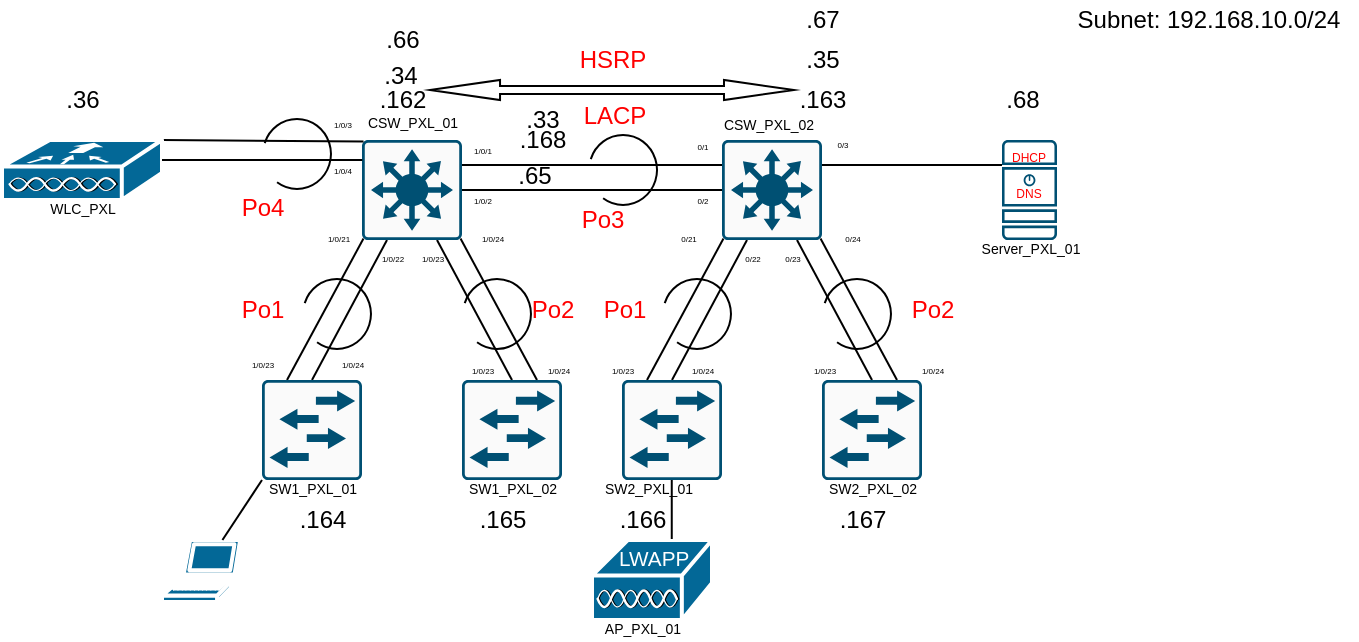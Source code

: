 <mxfile version="18.0.5" type="device"><diagram id="vdt1sraHg8sZ5vPek_uk" name="Page-1"><mxGraphModel dx="738" dy="396" grid="1" gridSize="10" guides="1" tooltips="1" connect="0" arrows="0" fold="1" page="1" pageScale="1" pageWidth="850" pageHeight="1100" math="0" shadow="0"><root><mxCell id="0"/><mxCell id="1" parent="0"/><mxCell id="1xbWKUtQb9U_sBt6fK8q-13" style="edgeStyle=none;rounded=0;orthogonalLoop=1;jettySize=auto;html=1;exitX=1;exitY=0.25;exitDx=0;exitDy=0;exitPerimeter=0;entryX=0;entryY=0.25;entryDx=0;entryDy=0;entryPerimeter=0;endArrow=none;endFill=0;" parent="1" source="1xbWKUtQb9U_sBt6fK8q-1" target="1xbWKUtQb9U_sBt6fK8q-2" edge="1"><mxGeometry relative="1" as="geometry"/></mxCell><mxCell id="1xbWKUtQb9U_sBt6fK8q-14" style="edgeStyle=none;rounded=0;orthogonalLoop=1;jettySize=auto;html=1;exitX=1;exitY=0.5;exitDx=0;exitDy=0;exitPerimeter=0;entryX=0;entryY=0.5;entryDx=0;entryDy=0;entryPerimeter=0;endArrow=none;endFill=0;" parent="1" source="1xbWKUtQb9U_sBt6fK8q-1" target="1xbWKUtQb9U_sBt6fK8q-2" edge="1"><mxGeometry relative="1" as="geometry"/></mxCell><mxCell id="1xbWKUtQb9U_sBt6fK8q-16" style="edgeStyle=none;rounded=0;orthogonalLoop=1;jettySize=auto;html=1;exitX=0.015;exitY=0.985;exitDx=0;exitDy=0;exitPerimeter=0;entryX=0.25;entryY=0;entryDx=0;entryDy=0;entryPerimeter=0;endArrow=none;endFill=0;" parent="1" source="1xbWKUtQb9U_sBt6fK8q-1" target="1xbWKUtQb9U_sBt6fK8q-3" edge="1"><mxGeometry relative="1" as="geometry"/></mxCell><mxCell id="1xbWKUtQb9U_sBt6fK8q-17" style="edgeStyle=none;rounded=0;orthogonalLoop=1;jettySize=auto;html=1;exitX=0.25;exitY=1;exitDx=0;exitDy=0;exitPerimeter=0;entryX=0.5;entryY=0;entryDx=0;entryDy=0;entryPerimeter=0;endArrow=none;endFill=0;" parent="1" source="1xbWKUtQb9U_sBt6fK8q-1" target="1xbWKUtQb9U_sBt6fK8q-3" edge="1"><mxGeometry relative="1" as="geometry"/></mxCell><mxCell id="1xbWKUtQb9U_sBt6fK8q-19" style="edgeStyle=none;rounded=0;orthogonalLoop=1;jettySize=auto;html=1;exitX=0.985;exitY=0.985;exitDx=0;exitDy=0;exitPerimeter=0;entryX=0.75;entryY=0;entryDx=0;entryDy=0;entryPerimeter=0;endArrow=none;endFill=0;" parent="1" source="1xbWKUtQb9U_sBt6fK8q-1" target="1xbWKUtQb9U_sBt6fK8q-4" edge="1"><mxGeometry relative="1" as="geometry"/></mxCell><mxCell id="1xbWKUtQb9U_sBt6fK8q-20" style="edgeStyle=none;rounded=0;orthogonalLoop=1;jettySize=auto;html=1;exitX=0.75;exitY=1;exitDx=0;exitDy=0;exitPerimeter=0;entryX=0.5;entryY=0;entryDx=0;entryDy=0;entryPerimeter=0;endArrow=none;endFill=0;" parent="1" source="1xbWKUtQb9U_sBt6fK8q-1" target="1xbWKUtQb9U_sBt6fK8q-4" edge="1"><mxGeometry relative="1" as="geometry"/></mxCell><mxCell id="1xbWKUtQb9U_sBt6fK8q-1" value="" style="sketch=0;points=[[0.015,0.015,0],[0.985,0.015,0],[0.985,0.985,0],[0.015,0.985,0],[0.25,0,0],[0.5,0,0],[0.75,0,0],[1,0.25,0],[1,0.5,0],[1,0.75,0],[0.75,1,0],[0.5,1,0],[0.25,1,0],[0,0.75,0],[0,0.5,0],[0,0.25,0]];verticalLabelPosition=bottom;html=1;verticalAlign=top;aspect=fixed;align=center;pointerEvents=1;shape=mxgraph.cisco19.rect;prIcon=l3_switch;fillColor=#FAFAFA;strokeColor=#005073;" parent="1" vertex="1"><mxGeometry x="280" y="80" width="50" height="50" as="geometry"/></mxCell><mxCell id="1xbWKUtQb9U_sBt6fK8q-15" style="edgeStyle=none;rounded=0;orthogonalLoop=1;jettySize=auto;html=1;exitX=1;exitY=0.25;exitDx=0;exitDy=0;exitPerimeter=0;entryX=0;entryY=0.25;entryDx=0;entryDy=0;entryPerimeter=0;endArrow=none;endFill=0;" parent="1" source="1xbWKUtQb9U_sBt6fK8q-2" target="1xbWKUtQb9U_sBt6fK8q-7" edge="1"><mxGeometry relative="1" as="geometry"/></mxCell><mxCell id="1xbWKUtQb9U_sBt6fK8q-21" style="edgeStyle=none;rounded=0;orthogonalLoop=1;jettySize=auto;html=1;exitX=0.015;exitY=0.985;exitDx=0;exitDy=0;exitPerimeter=0;entryX=0.25;entryY=0;entryDx=0;entryDy=0;entryPerimeter=0;endArrow=none;endFill=0;" parent="1" source="1xbWKUtQb9U_sBt6fK8q-2" target="1xbWKUtQb9U_sBt6fK8q-5" edge="1"><mxGeometry relative="1" as="geometry"/></mxCell><mxCell id="1xbWKUtQb9U_sBt6fK8q-22" style="edgeStyle=none;rounded=0;orthogonalLoop=1;jettySize=auto;html=1;exitX=0.25;exitY=1;exitDx=0;exitDy=0;exitPerimeter=0;entryX=0.5;entryY=0;entryDx=0;entryDy=0;entryPerimeter=0;endArrow=none;endFill=0;" parent="1" source="1xbWKUtQb9U_sBt6fK8q-2" target="1xbWKUtQb9U_sBt6fK8q-5" edge="1"><mxGeometry relative="1" as="geometry"/></mxCell><mxCell id="1xbWKUtQb9U_sBt6fK8q-23" style="edgeStyle=none;rounded=0;orthogonalLoop=1;jettySize=auto;html=1;exitX=0.985;exitY=0.985;exitDx=0;exitDy=0;exitPerimeter=0;entryX=0.75;entryY=0;entryDx=0;entryDy=0;entryPerimeter=0;endArrow=none;endFill=0;" parent="1" source="1xbWKUtQb9U_sBt6fK8q-2" target="1xbWKUtQb9U_sBt6fK8q-6" edge="1"><mxGeometry relative="1" as="geometry"/></mxCell><mxCell id="1xbWKUtQb9U_sBt6fK8q-24" style="edgeStyle=none;rounded=0;orthogonalLoop=1;jettySize=auto;html=1;exitX=0.75;exitY=1;exitDx=0;exitDy=0;exitPerimeter=0;entryX=0.5;entryY=0;entryDx=0;entryDy=0;entryPerimeter=0;endArrow=none;endFill=0;" parent="1" source="1xbWKUtQb9U_sBt6fK8q-2" target="1xbWKUtQb9U_sBt6fK8q-6" edge="1"><mxGeometry relative="1" as="geometry"/></mxCell><mxCell id="1xbWKUtQb9U_sBt6fK8q-2" value="" style="sketch=0;points=[[0.015,0.015,0],[0.985,0.015,0],[0.985,0.985,0],[0.015,0.985,0],[0.25,0,0],[0.5,0,0],[0.75,0,0],[1,0.25,0],[1,0.5,0],[1,0.75,0],[0.75,1,0],[0.5,1,0],[0.25,1,0],[0,0.75,0],[0,0.5,0],[0,0.25,0]];verticalLabelPosition=bottom;html=1;verticalAlign=top;aspect=fixed;align=center;pointerEvents=1;shape=mxgraph.cisco19.rect;prIcon=l3_switch;fillColor=#FAFAFA;strokeColor=#005073;" parent="1" vertex="1"><mxGeometry x="460" y="80" width="50" height="50" as="geometry"/></mxCell><mxCell id="1xbWKUtQb9U_sBt6fK8q-3" value="" style="sketch=0;points=[[0.015,0.015,0],[0.985,0.015,0],[0.985,0.985,0],[0.015,0.985,0],[0.25,0,0],[0.5,0,0],[0.75,0,0],[1,0.25,0],[1,0.5,0],[1,0.75,0],[0.75,1,0],[0.5,1,0],[0.25,1,0],[0,0.75,0],[0,0.5,0],[0,0.25,0]];verticalLabelPosition=bottom;html=1;verticalAlign=top;aspect=fixed;align=center;pointerEvents=1;shape=mxgraph.cisco19.rect;prIcon=l2_switch;fillColor=#FAFAFA;strokeColor=#005073;" parent="1" vertex="1"><mxGeometry x="230" y="200" width="50" height="50" as="geometry"/></mxCell><mxCell id="1xbWKUtQb9U_sBt6fK8q-4" value="" style="sketch=0;points=[[0.015,0.015,0],[0.985,0.015,0],[0.985,0.985,0],[0.015,0.985,0],[0.25,0,0],[0.5,0,0],[0.75,0,0],[1,0.25,0],[1,0.5,0],[1,0.75,0],[0.75,1,0],[0.5,1,0],[0.25,1,0],[0,0.75,0],[0,0.5,0],[0,0.25,0]];verticalLabelPosition=bottom;html=1;verticalAlign=top;aspect=fixed;align=center;pointerEvents=1;shape=mxgraph.cisco19.rect;prIcon=l2_switch;fillColor=#FAFAFA;strokeColor=#005073;" parent="1" vertex="1"><mxGeometry x="330" y="200" width="50" height="50" as="geometry"/></mxCell><mxCell id="1xbWKUtQb9U_sBt6fK8q-5" value="" style="sketch=0;points=[[0.015,0.015,0],[0.985,0.015,0],[0.985,0.985,0],[0.015,0.985,0],[0.25,0,0],[0.5,0,0],[0.75,0,0],[1,0.25,0],[1,0.5,0],[1,0.75,0],[0.75,1,0],[0.5,1,0],[0.25,1,0],[0,0.75,0],[0,0.5,0],[0,0.25,0]];verticalLabelPosition=bottom;html=1;verticalAlign=top;aspect=fixed;align=center;pointerEvents=1;shape=mxgraph.cisco19.rect;prIcon=l2_switch;fillColor=#FAFAFA;strokeColor=#005073;" parent="1" vertex="1"><mxGeometry x="410" y="200" width="50" height="50" as="geometry"/></mxCell><mxCell id="1xbWKUtQb9U_sBt6fK8q-6" value="" style="sketch=0;points=[[0.015,0.015,0],[0.985,0.015,0],[0.985,0.985,0],[0.015,0.985,0],[0.25,0,0],[0.5,0,0],[0.75,0,0],[1,0.25,0],[1,0.5,0],[1,0.75,0],[0.75,1,0],[0.5,1,0],[0.25,1,0],[0,0.75,0],[0,0.5,0],[0,0.25,0]];verticalLabelPosition=bottom;html=1;verticalAlign=top;aspect=fixed;align=center;pointerEvents=1;shape=mxgraph.cisco19.rect;prIcon=l2_switch;fillColor=#FAFAFA;strokeColor=#005073;" parent="1" vertex="1"><mxGeometry x="510" y="200" width="50" height="50" as="geometry"/></mxCell><mxCell id="1xbWKUtQb9U_sBt6fK8q-7" value="" style="sketch=0;points=[[0.015,0.015,0],[0.985,0.015,0],[0.985,0.985,0],[0.015,0.985,0],[0.25,0,0],[0.5,0,0],[0.75,0,0],[1,0.25,0],[1,0.5,0],[1,0.75,0],[0.75,1,0],[0.5,1,0],[0.25,1,0],[0,0.75,0],[0,0.5,0],[0,0.25,0]];verticalLabelPosition=bottom;html=1;verticalAlign=top;aspect=fixed;align=center;pointerEvents=1;shape=mxgraph.cisco19.server;fillColor=#005073;strokeColor=none;" parent="1" vertex="1"><mxGeometry x="600" y="80" width="27.5" height="50" as="geometry"/></mxCell><mxCell id="1xbWKUtQb9U_sBt6fK8q-10" style="edgeStyle=none;rounded=0;orthogonalLoop=1;jettySize=auto;html=1;exitX=1;exitY=0;exitDx=0;exitDy=0;exitPerimeter=0;entryX=0.015;entryY=0.015;entryDx=0;entryDy=0;entryPerimeter=0;endArrow=none;endFill=0;" parent="1" source="1xbWKUtQb9U_sBt6fK8q-8" target="1xbWKUtQb9U_sBt6fK8q-1" edge="1"><mxGeometry relative="1" as="geometry"/></mxCell><mxCell id="1xbWKUtQb9U_sBt6fK8q-8" value="" style="shape=mxgraph.cisco.wireless.wlan_controller;html=1;pointerEvents=1;dashed=0;fillColor=#036897;strokeColor=#ffffff;strokeWidth=2;verticalLabelPosition=bottom;verticalAlign=top;align=center;outlineConnect=0;" parent="1" vertex="1"><mxGeometry x="100" y="80" width="80" height="30" as="geometry"/></mxCell><mxCell id="1xbWKUtQb9U_sBt6fK8q-18" style="edgeStyle=none;rounded=0;orthogonalLoop=1;jettySize=auto;html=1;exitX=0.25;exitY=1;exitDx=0;exitDy=0;exitPerimeter=0;entryX=0.25;entryY=1;entryDx=0;entryDy=0;entryPerimeter=0;endArrow=none;endFill=0;" parent="1" source="1xbWKUtQb9U_sBt6fK8q-1" target="1xbWKUtQb9U_sBt6fK8q-1" edge="1"><mxGeometry relative="1" as="geometry"/></mxCell><mxCell id="1xbWKUtQb9U_sBt6fK8q-25" value="" style="shape=mxgraph.cisco.computers_and_peripherals.laptop;html=1;pointerEvents=1;dashed=0;fillColor=#036897;strokeColor=#ffffff;strokeWidth=2;verticalLabelPosition=bottom;verticalAlign=top;align=center;outlineConnect=0;" parent="1" vertex="1"><mxGeometry x="180" y="280" width="40" height="31" as="geometry"/></mxCell><mxCell id="1xbWKUtQb9U_sBt6fK8q-26" value="" style="shape=mxgraph.cisco.misc.lightweight_ap;html=1;pointerEvents=1;dashed=0;fillColor=#036897;strokeColor=#ffffff;strokeWidth=2;verticalLabelPosition=bottom;verticalAlign=top;align=center;outlineConnect=0;" parent="1" vertex="1"><mxGeometry x="395" y="280" width="60" height="40" as="geometry"/></mxCell><mxCell id="1xbWKUtQb9U_sBt6fK8q-30" value="" style="endArrow=none;html=1;rounded=0;exitX=1;exitY=0.333;exitDx=0;exitDy=0;exitPerimeter=0;entryX=0.003;entryY=0.201;entryDx=0;entryDy=0;entryPerimeter=0;" parent="1" source="1xbWKUtQb9U_sBt6fK8q-8" target="1xbWKUtQb9U_sBt6fK8q-1" edge="1"><mxGeometry width="50" height="50" relative="1" as="geometry"><mxPoint x="220" y="150" as="sourcePoint"/><mxPoint x="270" y="100" as="targetPoint"/></mxGeometry></mxCell><mxCell id="1xbWKUtQb9U_sBt6fK8q-31" value="" style="endArrow=none;html=1;rounded=0;" parent="1" source="1xbWKUtQb9U_sBt6fK8q-25" edge="1"><mxGeometry width="50" height="50" relative="1" as="geometry"><mxPoint x="210" y="271" as="sourcePoint"/><mxPoint x="230" y="250" as="targetPoint"/></mxGeometry></mxCell><mxCell id="1xbWKUtQb9U_sBt6fK8q-32" value="" style="endArrow=none;html=1;rounded=0;" parent="1" edge="1"><mxGeometry width="50" height="50" relative="1" as="geometry"><mxPoint x="434.88" y="279.5" as="sourcePoint"/><mxPoint x="434.88" y="250" as="targetPoint"/><Array as="points"><mxPoint x="434.88" y="269.5"/><mxPoint x="434.88" y="259.5"/></Array></mxGeometry></mxCell><mxCell id="1xbWKUtQb9U_sBt6fK8q-33" value="" style="verticalLabelPosition=bottom;verticalAlign=top;html=1;shape=mxgraph.basic.arc;startAngle=0.3;endAngle=0.1;direction=south;rotation=90;" parent="1" vertex="1"><mxGeometry x="393.03" y="78.02" width="35" height="33.94" as="geometry"/></mxCell><mxCell id="1xbWKUtQb9U_sBt6fK8q-34" value="" style="verticalLabelPosition=bottom;verticalAlign=top;html=1;shape=mxgraph.basic.arc;startAngle=0.3;endAngle=0.1;direction=south;rotation=90;" parent="1" vertex="1"><mxGeometry x="230.0" y="70" width="35" height="33.94" as="geometry"/></mxCell><mxCell id="1xbWKUtQb9U_sBt6fK8q-35" value="" style="verticalLabelPosition=bottom;verticalAlign=top;html=1;shape=mxgraph.basic.arc;startAngle=0.3;endAngle=0.1;direction=south;rotation=90;" parent="1" vertex="1"><mxGeometry x="250" y="150" width="35" height="33.94" as="geometry"/></mxCell><mxCell id="1xbWKUtQb9U_sBt6fK8q-36" value="" style="verticalLabelPosition=bottom;verticalAlign=top;html=1;shape=mxgraph.basic.arc;startAngle=0.3;endAngle=0.1;direction=south;rotation=90;" parent="1" vertex="1"><mxGeometry x="330" y="150" width="35" height="33.94" as="geometry"/></mxCell><mxCell id="1xbWKUtQb9U_sBt6fK8q-37" value="" style="verticalLabelPosition=bottom;verticalAlign=top;html=1;shape=mxgraph.basic.arc;startAngle=0.3;endAngle=0.1;direction=south;rotation=90;" parent="1" vertex="1"><mxGeometry x="430" y="150" width="35" height="33.94" as="geometry"/></mxCell><mxCell id="1xbWKUtQb9U_sBt6fK8q-38" value="" style="verticalLabelPosition=bottom;verticalAlign=top;html=1;shape=mxgraph.basic.arc;startAngle=0.3;endAngle=0.1;direction=south;rotation=90;" parent="1" vertex="1"><mxGeometry x="510" y="150" width="35" height="33.94" as="geometry"/></mxCell><mxCell id="1xbWKUtQb9U_sBt6fK8q-39" value="&lt;font color=&quot;#ff0000&quot;&gt;Po4&lt;/font&gt;" style="text;html=1;align=center;verticalAlign=middle;resizable=0;points=[];autosize=1;strokeColor=none;fillColor=none;" parent="1" vertex="1"><mxGeometry x="210" y="103.94" width="40" height="20" as="geometry"/></mxCell><mxCell id="1xbWKUtQb9U_sBt6fK8q-40" value="&lt;font color=&quot;#ff0000&quot;&gt;Po3&lt;/font&gt;" style="text;html=1;align=center;verticalAlign=middle;resizable=0;points=[];autosize=1;strokeColor=none;fillColor=none;" parent="1" vertex="1"><mxGeometry x="380" y="110" width="40" height="20" as="geometry"/></mxCell><mxCell id="1xbWKUtQb9U_sBt6fK8q-41" value="&lt;font color=&quot;#ff0000&quot;&gt;Po1&lt;br&gt;&lt;br&gt;&lt;/font&gt;" style="text;html=1;align=center;verticalAlign=middle;resizable=0;points=[];autosize=1;strokeColor=none;fillColor=none;" parent="1" vertex="1"><mxGeometry x="210" y="156.97" width="40" height="30" as="geometry"/></mxCell><mxCell id="1xbWKUtQb9U_sBt6fK8q-42" value="&lt;font color=&quot;#ff0000&quot;&gt;Po1&lt;br&gt;&lt;/font&gt;" style="text;html=1;align=center;verticalAlign=middle;resizable=0;points=[];autosize=1;strokeColor=none;fillColor=none;" parent="1" vertex="1"><mxGeometry x="390.53" y="155" width="40" height="20" as="geometry"/></mxCell><mxCell id="1xbWKUtQb9U_sBt6fK8q-43" value="&lt;font color=&quot;#ff0000&quot;&gt;Po2&lt;/font&gt;" style="text;html=1;align=center;verticalAlign=middle;resizable=0;points=[];autosize=1;strokeColor=none;fillColor=none;" parent="1" vertex="1"><mxGeometry x="355" y="155" width="40" height="20" as="geometry"/></mxCell><mxCell id="1xbWKUtQb9U_sBt6fK8q-44" value="&lt;font color=&quot;#ff0000&quot;&gt;Po2&lt;/font&gt;" style="text;html=1;align=center;verticalAlign=middle;resizable=0;points=[];autosize=1;strokeColor=none;fillColor=none;" parent="1" vertex="1"><mxGeometry x="545" y="155" width="40" height="20" as="geometry"/></mxCell><mxCell id="1xbWKUtQb9U_sBt6fK8q-46" value="&lt;font color=&quot;#ff0000&quot;&gt;HSRP&lt;/font&gt;" style="text;html=1;align=center;verticalAlign=middle;resizable=0;points=[];autosize=1;strokeColor=none;fillColor=none;" parent="1" vertex="1"><mxGeometry x="380" y="30" width="50" height="20" as="geometry"/></mxCell><mxCell id="1xbWKUtQb9U_sBt6fK8q-47" value="" style="html=1;shadow=0;dashed=0;align=center;verticalAlign=middle;shape=mxgraph.arrows2.twoWayArrow;dy=0.6;dx=35;fontSize=10;fontColor=#FF0000;" parent="1" vertex="1"><mxGeometry x="314.02" y="50" width="181.97" height="10" as="geometry"/></mxCell><mxCell id="1xbWKUtQb9U_sBt6fK8q-48" value="&lt;font color=&quot;#ff0000&quot;&gt;LACP&lt;/font&gt;" style="text;html=1;align=center;verticalAlign=middle;resizable=0;points=[];autosize=1;strokeColor=none;fillColor=none;" parent="1" vertex="1"><mxGeometry x="380.53" y="58.02" width="50" height="20" as="geometry"/></mxCell><mxCell id="1xbWKUtQb9U_sBt6fK8q-49" value="&lt;font color=&quot;#ff0000&quot; style=&quot;font-size: 6px&quot;&gt;DHCP&lt;/font&gt;" style="text;html=1;align=center;verticalAlign=middle;resizable=0;points=[];autosize=1;strokeColor=none;fillColor=none;" parent="1" vertex="1"><mxGeometry x="597.5" y="76.97" width="30" height="20" as="geometry"/></mxCell><mxCell id="1xbWKUtQb9U_sBt6fK8q-50" value="&lt;font color=&quot;#ff0000&quot; style=&quot;font-size: 6px&quot;&gt;DNS&lt;/font&gt;" style="text;html=1;align=center;verticalAlign=middle;resizable=0;points=[];autosize=1;strokeColor=none;fillColor=none;" parent="1" vertex="1"><mxGeometry x="597.5" y="95" width="30" height="20" as="geometry"/></mxCell><mxCell id="1xbWKUtQb9U_sBt6fK8q-51" value="&lt;font style=&quot;font-size: 4px&quot; color=&quot;#000000&quot;&gt;1/0/3&lt;/font&gt;" style="text;html=1;align=center;verticalAlign=middle;resizable=0;points=[];autosize=1;strokeColor=none;fillColor=none;fontSize=6;fontColor=#FF0000;" parent="1" vertex="1"><mxGeometry x="260" y="66.97" width="20" height="10" as="geometry"/></mxCell><mxCell id="1xbWKUtQb9U_sBt6fK8q-53" value="&lt;font style=&quot;font-size: 4px&quot; color=&quot;#000000&quot;&gt;1/0/4&lt;/font&gt;" style="text;html=1;align=center;verticalAlign=middle;resizable=0;points=[];autosize=1;strokeColor=none;fillColor=none;fontSize=6;fontColor=#FF0000;" parent="1" vertex="1"><mxGeometry x="260" y="89.99" width="20" height="10" as="geometry"/></mxCell><mxCell id="1xbWKUtQb9U_sBt6fK8q-54" value="&lt;font style=&quot;font-size: 4px&quot; color=&quot;#000000&quot;&gt;1/0/1&lt;/font&gt;" style="text;html=1;align=center;verticalAlign=middle;resizable=0;points=[];autosize=1;strokeColor=none;fillColor=none;fontSize=6;fontColor=#FF0000;" parent="1" vertex="1"><mxGeometry x="330" y="79.99" width="20" height="10" as="geometry"/></mxCell><mxCell id="1xbWKUtQb9U_sBt6fK8q-55" value="&lt;font color=&quot;#000000&quot;&gt;&lt;span style=&quot;font-size: 4px&quot;&gt;0/1&lt;/span&gt;&lt;/font&gt;" style="text;html=1;align=center;verticalAlign=middle;resizable=0;points=[];autosize=1;strokeColor=none;fillColor=none;fontSize=6;fontColor=#FF0000;" parent="1" vertex="1"><mxGeometry x="440" y="78.02" width="20" height="10" as="geometry"/></mxCell><mxCell id="1xbWKUtQb9U_sBt6fK8q-56" value="&lt;font style=&quot;font-size: 4px&quot; color=&quot;#000000&quot;&gt;1/0/2&lt;/font&gt;" style="text;html=1;align=center;verticalAlign=middle;resizable=0;points=[];autosize=1;strokeColor=none;fillColor=none;fontSize=6;fontColor=#FF0000;" parent="1" vertex="1"><mxGeometry x="330" y="105" width="20" height="10" as="geometry"/></mxCell><mxCell id="1xbWKUtQb9U_sBt6fK8q-57" value="&lt;font color=&quot;#000000&quot;&gt;&lt;span style=&quot;font-size: 4px&quot;&gt;0/2&lt;/span&gt;&lt;/font&gt;" style="text;html=1;align=center;verticalAlign=middle;resizable=0;points=[];autosize=1;strokeColor=none;fillColor=none;fontSize=6;fontColor=#FF0000;" parent="1" vertex="1"><mxGeometry x="440" y="105" width="20" height="10" as="geometry"/></mxCell><mxCell id="1xbWKUtQb9U_sBt6fK8q-58" value="&lt;font style=&quot;font-size: 4px&quot; color=&quot;#000000&quot;&gt;0/3&lt;/font&gt;" style="text;html=1;align=center;verticalAlign=middle;resizable=0;points=[];autosize=1;strokeColor=none;fillColor=none;fontSize=6;fontColor=#FF0000;" parent="1" vertex="1"><mxGeometry x="510" y="76.97" width="20" height="10" as="geometry"/></mxCell><mxCell id="1xbWKUtQb9U_sBt6fK8q-60" value="&lt;font style=&quot;font-size: 4px&quot; color=&quot;#000000&quot;&gt;1/0/21&lt;/font&gt;" style="text;html=1;align=center;verticalAlign=middle;resizable=0;points=[];autosize=1;strokeColor=none;fillColor=none;fontSize=6;fontColor=#FF0000;" parent="1" vertex="1"><mxGeometry x="252.5" y="123.94" width="30" height="10" as="geometry"/></mxCell><mxCell id="1xbWKUtQb9U_sBt6fK8q-61" value="&lt;font style=&quot;font-size: 4px&quot; color=&quot;#000000&quot;&gt;0/21&lt;/font&gt;" style="text;html=1;align=center;verticalAlign=middle;resizable=0;points=[];autosize=1;strokeColor=none;fillColor=none;fontSize=6;fontColor=#FF0000;" parent="1" vertex="1"><mxGeometry x="433.03" y="123.94" width="20" height="10" as="geometry"/></mxCell><mxCell id="1xbWKUtQb9U_sBt6fK8q-62" value="&lt;font style=&quot;font-size: 4px&quot; color=&quot;#000000&quot;&gt;1/0/22&lt;/font&gt;" style="text;html=1;align=center;verticalAlign=middle;resizable=0;points=[];autosize=1;strokeColor=none;fillColor=none;fontSize=6;fontColor=#FF0000;" parent="1" vertex="1"><mxGeometry x="280" y="133.94" width="30" height="10" as="geometry"/></mxCell><mxCell id="1xbWKUtQb9U_sBt6fK8q-63" value="&lt;font style=&quot;font-size: 4px&quot; color=&quot;#000000&quot;&gt;0/22&lt;/font&gt;" style="text;html=1;align=center;verticalAlign=middle;resizable=0;points=[];autosize=1;strokeColor=none;fillColor=none;fontSize=6;fontColor=#FF0000;" parent="1" vertex="1"><mxGeometry x="465" y="133.94" width="20" height="10" as="geometry"/></mxCell><mxCell id="1xbWKUtQb9U_sBt6fK8q-64" value="&lt;font style=&quot;font-size: 4px&quot; color=&quot;#000000&quot;&gt;0/23&lt;/font&gt;" style="text;html=1;align=center;verticalAlign=middle;resizable=0;points=[];autosize=1;strokeColor=none;fillColor=none;fontSize=6;fontColor=#FF0000;" parent="1" vertex="1"><mxGeometry x="485" y="133.94" width="20" height="10" as="geometry"/></mxCell><mxCell id="1xbWKUtQb9U_sBt6fK8q-65" value="&lt;font style=&quot;font-size: 4px&quot; color=&quot;#000000&quot;&gt;1/0/23&lt;/font&gt;" style="text;html=1;align=center;verticalAlign=middle;resizable=0;points=[];autosize=1;strokeColor=none;fillColor=none;fontSize=6;fontColor=#FF0000;" parent="1" vertex="1"><mxGeometry x="300" y="133.94" width="30" height="10" as="geometry"/></mxCell><mxCell id="1xbWKUtQb9U_sBt6fK8q-66" value="&lt;font style=&quot;font-size: 4px&quot; color=&quot;#000000&quot;&gt;1/0/24&lt;/font&gt;" style="text;html=1;align=center;verticalAlign=middle;resizable=0;points=[];autosize=1;strokeColor=none;fillColor=none;fontSize=6;fontColor=#FF0000;" parent="1" vertex="1"><mxGeometry x="330" y="123.94" width="30" height="10" as="geometry"/></mxCell><mxCell id="1xbWKUtQb9U_sBt6fK8q-67" value="&lt;font style=&quot;font-size: 4px&quot; color=&quot;#000000&quot;&gt;0/24&lt;/font&gt;" style="text;html=1;align=center;verticalAlign=middle;resizable=0;points=[];autosize=1;strokeColor=none;fillColor=none;fontSize=6;fontColor=#FF0000;" parent="1" vertex="1"><mxGeometry x="515" y="123.94" width="20" height="10" as="geometry"/></mxCell><mxCell id="1xbWKUtQb9U_sBt6fK8q-68" value="&lt;font style=&quot;font-size: 4px&quot; color=&quot;#000000&quot;&gt;1/0/23&lt;/font&gt;" style="text;html=1;align=center;verticalAlign=middle;resizable=0;points=[];autosize=1;strokeColor=none;fillColor=none;fontSize=6;fontColor=#FF0000;" parent="1" vertex="1"><mxGeometry x="215" y="186.97" width="30" height="10" as="geometry"/></mxCell><mxCell id="1xbWKUtQb9U_sBt6fK8q-69" value="&lt;font style=&quot;font-size: 4px&quot; color=&quot;#000000&quot;&gt;1/0/23&lt;/font&gt;" style="text;html=1;align=center;verticalAlign=middle;resizable=0;points=[];autosize=1;strokeColor=none;fillColor=none;fontSize=6;fontColor=#FF0000;" parent="1" vertex="1"><mxGeometry x="325" y="190" width="30" height="10" as="geometry"/></mxCell><mxCell id="1xbWKUtQb9U_sBt6fK8q-70" value="&lt;font style=&quot;font-size: 4px&quot; color=&quot;#000000&quot;&gt;1/0/23&lt;/font&gt;" style="text;html=1;align=center;verticalAlign=middle;resizable=0;points=[];autosize=1;strokeColor=none;fillColor=none;fontSize=6;fontColor=#FF0000;" parent="1" vertex="1"><mxGeometry x="395" y="190" width="30" height="10" as="geometry"/></mxCell><mxCell id="1xbWKUtQb9U_sBt6fK8q-71" value="&lt;font style=&quot;font-size: 4px&quot; color=&quot;#000000&quot;&gt;1/0/23&lt;/font&gt;" style="text;html=1;align=center;verticalAlign=middle;resizable=0;points=[];autosize=1;strokeColor=none;fillColor=none;fontSize=6;fontColor=#FF0000;" parent="1" vertex="1"><mxGeometry x="495.99" y="190" width="30" height="10" as="geometry"/></mxCell><mxCell id="1xbWKUtQb9U_sBt6fK8q-73" value="&lt;font style=&quot;font-size: 4px&quot; color=&quot;#000000&quot;&gt;1/0/24&lt;/font&gt;" style="text;html=1;align=center;verticalAlign=middle;resizable=0;points=[];autosize=1;strokeColor=none;fillColor=none;fontSize=6;fontColor=#FF0000;" parent="1" vertex="1"><mxGeometry x="260" y="186.97" width="30" height="10" as="geometry"/></mxCell><mxCell id="1xbWKUtQb9U_sBt6fK8q-74" value="&lt;font style=&quot;font-size: 4px&quot; color=&quot;#000000&quot;&gt;1/0/24&lt;/font&gt;" style="text;html=1;align=center;verticalAlign=middle;resizable=0;points=[];autosize=1;strokeColor=none;fillColor=none;fontSize=6;fontColor=#FF0000;" parent="1" vertex="1"><mxGeometry x="363.03" y="190" width="30" height="10" as="geometry"/></mxCell><mxCell id="1xbWKUtQb9U_sBt6fK8q-75" value="&lt;font style=&quot;font-size: 4px&quot; color=&quot;#000000&quot;&gt;1/0/24&lt;/font&gt;" style="text;html=1;align=center;verticalAlign=middle;resizable=0;points=[];autosize=1;strokeColor=none;fillColor=none;fontSize=6;fontColor=#FF0000;" parent="1" vertex="1"><mxGeometry x="435" y="190" width="30" height="10" as="geometry"/></mxCell><mxCell id="1xbWKUtQb9U_sBt6fK8q-76" value="&lt;font style=&quot;font-size: 4px&quot; color=&quot;#000000&quot;&gt;1/0/24&lt;/font&gt;" style="text;html=1;align=center;verticalAlign=middle;resizable=0;points=[];autosize=1;strokeColor=none;fillColor=none;fontSize=6;fontColor=#FF0000;" parent="1" vertex="1"><mxGeometry x="550" y="190" width="30" height="10" as="geometry"/></mxCell><mxCell id="1xbWKUtQb9U_sBt6fK8q-77" value="&lt;font style=&quot;font-size: 7px&quot;&gt;CSW_PXL_01&lt;/font&gt;" style="text;html=1;align=center;verticalAlign=middle;resizable=0;points=[];autosize=1;strokeColor=none;fillColor=none;fontSize=4;fontColor=#000000;" parent="1" vertex="1"><mxGeometry x="275" y="66.97" width="60" height="10" as="geometry"/></mxCell><mxCell id="1xbWKUtQb9U_sBt6fK8q-78" value="&lt;font style=&quot;font-size: 7px&quot;&gt;CSW_PXL_02&lt;br&gt;&lt;/font&gt;" style="text;html=1;align=center;verticalAlign=middle;resizable=0;points=[];autosize=1;strokeColor=none;fillColor=none;fontSize=4;fontColor=#000000;" parent="1" vertex="1"><mxGeometry x="453.03" y="68.02" width="60" height="10" as="geometry"/></mxCell><mxCell id="1xbWKUtQb9U_sBt6fK8q-79" value="&lt;font style=&quot;font-size: 7px&quot;&gt;SW1_PXL_01&lt;/font&gt;" style="text;html=1;align=center;verticalAlign=middle;resizable=0;points=[];autosize=1;strokeColor=none;fillColor=none;fontSize=4;fontColor=#000000;" parent="1" vertex="1"><mxGeometry x="225" y="250" width="60" height="10" as="geometry"/></mxCell><mxCell id="1xbWKUtQb9U_sBt6fK8q-80" value="&lt;font style=&quot;font-size: 7px&quot;&gt;SW1_PXL_02&lt;/font&gt;" style="text;html=1;align=center;verticalAlign=middle;resizable=0;points=[];autosize=1;strokeColor=none;fillColor=none;fontSize=4;fontColor=#000000;" parent="1" vertex="1"><mxGeometry x="325" y="250" width="60" height="10" as="geometry"/></mxCell><mxCell id="1xbWKUtQb9U_sBt6fK8q-81" value="&lt;font style=&quot;font-size: 7px&quot;&gt;SW2_PXL_01&lt;/font&gt;" style="text;html=1;align=center;verticalAlign=middle;resizable=0;points=[];autosize=1;strokeColor=none;fillColor=none;fontSize=4;fontColor=#000000;" parent="1" vertex="1"><mxGeometry x="393.03" y="250" width="60" height="10" as="geometry"/></mxCell><mxCell id="1xbWKUtQb9U_sBt6fK8q-82" value="&lt;font style=&quot;font-size: 7px&quot;&gt;SW2_PXL_02&lt;/font&gt;" style="text;html=1;align=center;verticalAlign=middle;resizable=0;points=[];autosize=1;strokeColor=none;fillColor=none;fontSize=4;fontColor=#000000;" parent="1" vertex="1"><mxGeometry x="505" y="250" width="60" height="10" as="geometry"/></mxCell><mxCell id="j7i4tbIC8JpeMAS65CkC-1" value=".36" style="text;html=1;align=center;verticalAlign=middle;resizable=0;points=[];autosize=1;strokeColor=none;fillColor=none;" parent="1" vertex="1"><mxGeometry x="125" y="50" width="30" height="20" as="geometry"/></mxCell><mxCell id="j7i4tbIC8JpeMAS65CkC-2" value=".162" style="text;html=1;align=center;verticalAlign=middle;resizable=0;points=[];autosize=1;strokeColor=none;fillColor=none;" parent="1" vertex="1"><mxGeometry x="280" y="50" width="40" height="20" as="geometry"/></mxCell><mxCell id="j7i4tbIC8JpeMAS65CkC-3" value=".34" style="text;html=1;align=center;verticalAlign=middle;resizable=0;points=[];autosize=1;strokeColor=none;fillColor=none;" parent="1" vertex="1"><mxGeometry x="284.02" y="38.02" width="30" height="20" as="geometry"/></mxCell><mxCell id="j7i4tbIC8JpeMAS65CkC-4" value=".66" style="text;html=1;align=center;verticalAlign=middle;resizable=0;points=[];autosize=1;strokeColor=none;fillColor=none;" parent="1" vertex="1"><mxGeometry x="285" y="20" width="30" height="20" as="geometry"/></mxCell><mxCell id="j7i4tbIC8JpeMAS65CkC-5" value=".163" style="text;html=1;align=center;verticalAlign=middle;resizable=0;points=[];autosize=1;strokeColor=none;fillColor=none;" parent="1" vertex="1"><mxGeometry x="490" y="50" width="40" height="20" as="geometry"/></mxCell><mxCell id="j7i4tbIC8JpeMAS65CkC-6" value=".35" style="text;html=1;align=center;verticalAlign=middle;resizable=0;points=[];autosize=1;strokeColor=none;fillColor=none;" parent="1" vertex="1"><mxGeometry x="495" y="30" width="30" height="20" as="geometry"/></mxCell><mxCell id="j7i4tbIC8JpeMAS65CkC-7" value=".67" style="text;html=1;align=center;verticalAlign=middle;resizable=0;points=[];autosize=1;strokeColor=none;fillColor=none;" parent="1" vertex="1"><mxGeometry x="495" y="10" width="30" height="20" as="geometry"/></mxCell><mxCell id="j7i4tbIC8JpeMAS65CkC-8" value=".68" style="text;html=1;align=center;verticalAlign=middle;resizable=0;points=[];autosize=1;strokeColor=none;fillColor=none;" parent="1" vertex="1"><mxGeometry x="595" y="50" width="30" height="20" as="geometry"/></mxCell><mxCell id="j7i4tbIC8JpeMAS65CkC-9" value=".164" style="text;html=1;align=center;verticalAlign=middle;resizable=0;points=[];autosize=1;strokeColor=none;fillColor=none;" parent="1" vertex="1"><mxGeometry x="240" y="260" width="40" height="20" as="geometry"/></mxCell><mxCell id="j7i4tbIC8JpeMAS65CkC-10" value=".165" style="text;html=1;align=center;verticalAlign=middle;resizable=0;points=[];autosize=1;strokeColor=none;fillColor=none;" parent="1" vertex="1"><mxGeometry x="330" y="260" width="40" height="20" as="geometry"/></mxCell><mxCell id="j7i4tbIC8JpeMAS65CkC-11" value=".166" style="text;html=1;align=center;verticalAlign=middle;resizable=0;points=[];autosize=1;strokeColor=none;fillColor=none;" parent="1" vertex="1"><mxGeometry x="400" y="260" width="40" height="20" as="geometry"/></mxCell><mxCell id="j7i4tbIC8JpeMAS65CkC-12" value=".167" style="text;html=1;align=center;verticalAlign=middle;resizable=0;points=[];autosize=1;strokeColor=none;fillColor=none;" parent="1" vertex="1"><mxGeometry x="510" y="260" width="40" height="20" as="geometry"/></mxCell><mxCell id="j7i4tbIC8JpeMAS65CkC-13" value="Subnet: 192.168.10.0/24" style="text;html=1;align=center;verticalAlign=middle;resizable=0;points=[];autosize=1;strokeColor=none;fillColor=none;" parent="1" vertex="1"><mxGeometry x="627.5" y="10" width="150" height="20" as="geometry"/></mxCell><mxCell id="j7i4tbIC8JpeMAS65CkC-14" value=".168" style="text;html=1;align=center;verticalAlign=middle;resizable=0;points=[];autosize=1;strokeColor=none;fillColor=none;" parent="1" vertex="1"><mxGeometry x="350" y="70" width="40" height="20" as="geometry"/></mxCell><mxCell id="j7i4tbIC8JpeMAS65CkC-15" value=".33" style="text;html=1;align=center;verticalAlign=middle;resizable=0;points=[];autosize=1;strokeColor=none;fillColor=none;" parent="1" vertex="1"><mxGeometry x="355" y="60" width="30" height="20" as="geometry"/></mxCell><mxCell id="j7i4tbIC8JpeMAS65CkC-16" value=".65" style="text;html=1;align=center;verticalAlign=middle;resizable=0;points=[];autosize=1;strokeColor=none;fillColor=none;" parent="1" vertex="1"><mxGeometry x="350.53" y="88.02" width="30" height="20" as="geometry"/></mxCell><mxCell id="94dsxcGPTz5CEDXMFg30-1" value="&lt;font style=&quot;font-size: 7px&quot;&gt;WLC_PXL&lt;/font&gt;" style="text;html=1;align=center;verticalAlign=middle;resizable=0;points=[];autosize=1;strokeColor=none;fillColor=none;fontSize=4;fontColor=#000000;" vertex="1" parent="1"><mxGeometry x="115" y="110" width="50" height="10" as="geometry"/></mxCell><mxCell id="94dsxcGPTz5CEDXMFg30-2" value="&lt;font style=&quot;font-size: 7px&quot;&gt;Server_PXL_01&lt;br&gt;&lt;/font&gt;" style="text;html=1;align=center;verticalAlign=middle;resizable=0;points=[];autosize=1;strokeColor=none;fillColor=none;fontSize=4;fontColor=#000000;" vertex="1" parent="1"><mxGeometry x="583.75" y="130" width="60" height="10" as="geometry"/></mxCell><mxCell id="94dsxcGPTz5CEDXMFg30-3" value="&lt;font style=&quot;font-size: 7px&quot;&gt;AP_PXL_01&lt;/font&gt;" style="text;html=1;align=center;verticalAlign=middle;resizable=0;points=[];autosize=1;strokeColor=none;fillColor=none;fontSize=4;fontColor=#000000;" vertex="1" parent="1"><mxGeometry x="395" y="320" width="50" height="10" as="geometry"/></mxCell></root></mxGraphModel></diagram></mxfile>